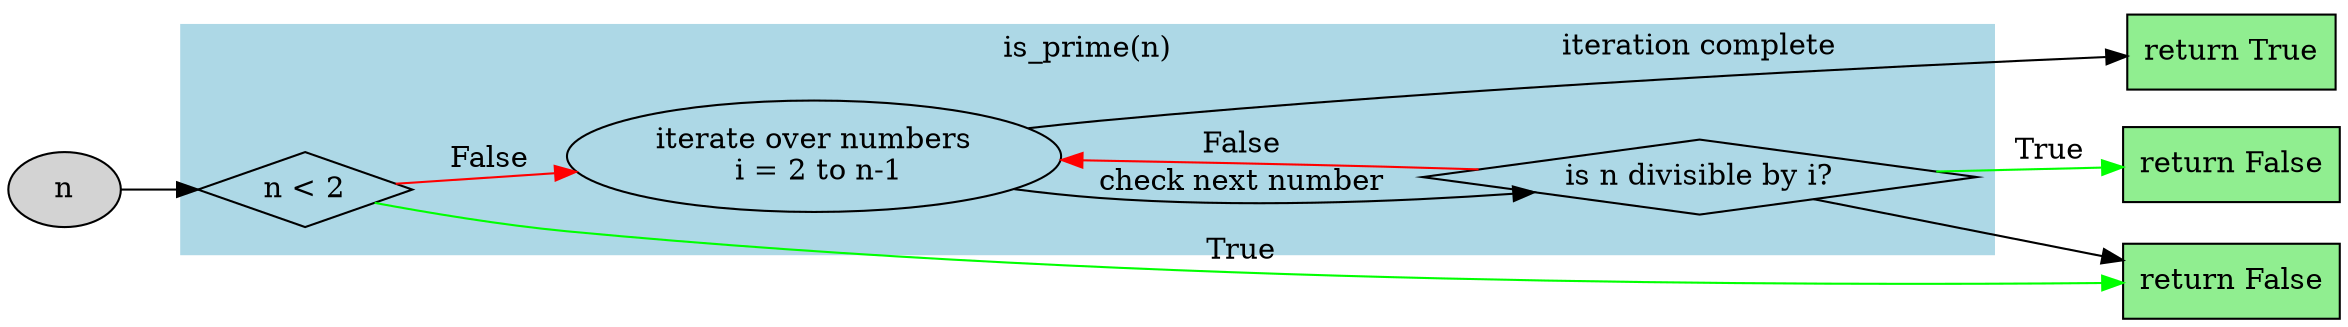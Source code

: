 digraph IsPrime {
    bgcolor="transparent"
    arg1[style=filled fillcolor=lightgray label=n]
    rankdir=LR

    subgraph is_prime {
        cluster=true
        label="is_prime(n)"
        style=filled
        color=lightblue
        checkIfEven -> loop [label=False color=red];
        loop -> checkIfDivisible [label="check next number"];
        checkIfDivisible -> loop [label=False color=red];
    }
    checkIfEven -> returnFalse [label=True color=green];
    checkIfDivisible -> returnFalse
    checkIfDivisible -> returnFalse2 [label=True color=green];
    loop -> returnTrue [label="iteration complete" minlen=2];

    arg1 -> checkIfEven;

    checkIfEven [shape=diamond label="n < 2"]
    checkIfDivisible [shape=diamond label="is n divisible by i?"];
    loop [shape=ellipse, label="iterate over numbers\n i = 2 to n-1"];
    returnFalse, returnFalse2 [label="return False"]
    returnTrue [label="return True"];
    returnTrue, returnFalse, returnFalse2 [shape=box, style=filled, fillcolor=lightgreen];
}